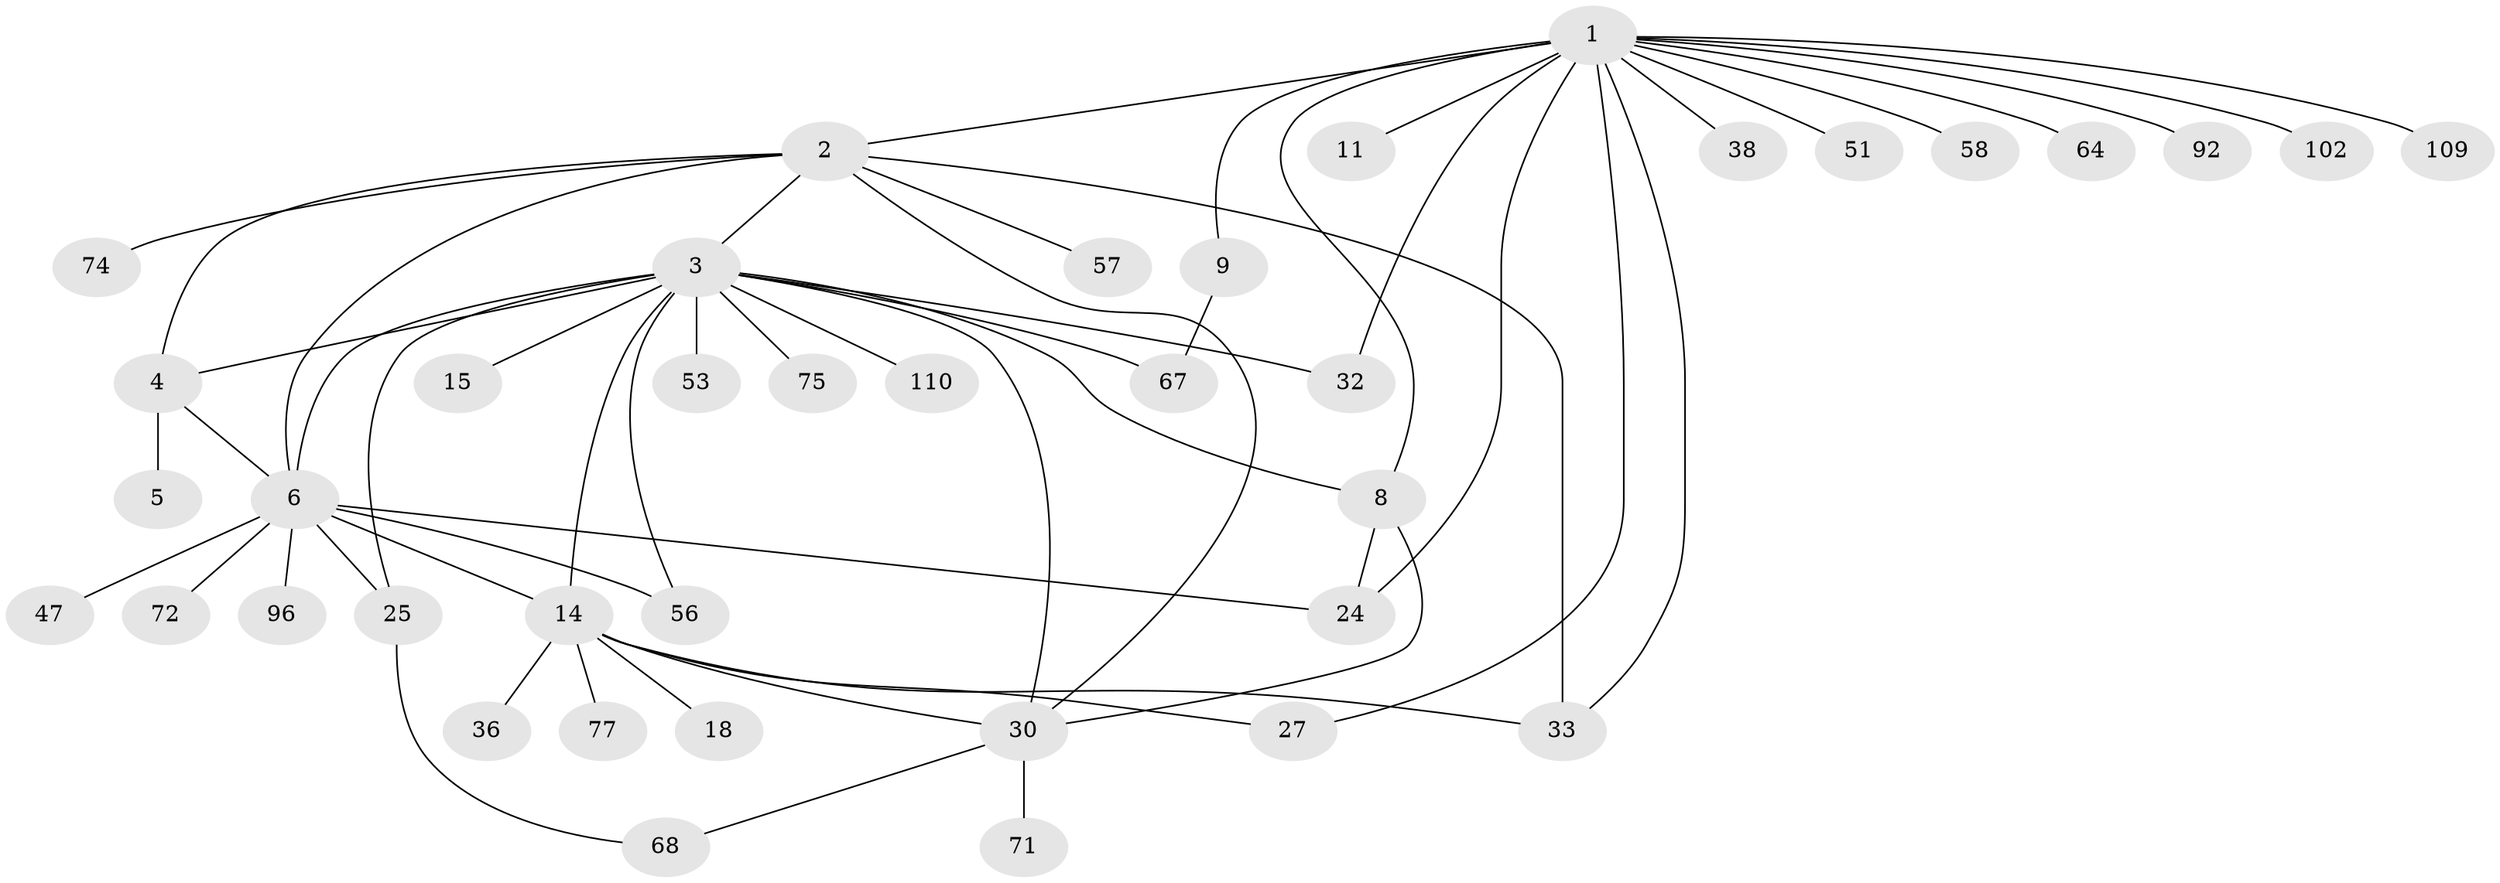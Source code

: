 // original degree distribution, {17: 0.007633587786259542, 8: 0.015267175572519083, 12: 0.007633587786259542, 5: 0.03816793893129771, 2: 0.2366412213740458, 9: 0.015267175572519083, 7: 0.03816793893129771, 3: 0.0916030534351145, 4: 0.022900763358778626, 1: 0.5114503816793893, 6: 0.015267175572519083}
// Generated by graph-tools (version 1.1) at 2025/18/03/04/25 18:18:02]
// undirected, 39 vertices, 56 edges
graph export_dot {
graph [start="1"]
  node [color=gray90,style=filled];
  1;
  2;
  3 [super="+7+63+21+62"];
  4 [super="+12+45"];
  5 [super="+117"];
  6 [super="+20+104+81+13+22"];
  8 [super="+19+85+70+16"];
  9 [super="+41+29"];
  11;
  14 [super="+17+111+52"];
  15 [super="+26+65"];
  18;
  24 [super="+37+105+131+69+44+50"];
  25 [super="+31+122+91+49"];
  27;
  30 [super="+86+127+124+40+80+46"];
  32 [super="+39+125"];
  33 [super="+116+130+35+42"];
  36;
  38;
  47;
  51;
  53 [super="+126"];
  56;
  57;
  58 [super="+114+98"];
  64;
  67 [super="+129+115"];
  68 [super="+100+128"];
  71;
  72;
  74;
  75;
  77;
  92;
  96;
  102;
  109;
  110;
  1 -- 2;
  1 -- 8;
  1 -- 9;
  1 -- 11;
  1 -- 24 [weight=2];
  1 -- 27;
  1 -- 32 [weight=2];
  1 -- 33;
  1 -- 38;
  1 -- 51;
  1 -- 58;
  1 -- 64;
  1 -- 92;
  1 -- 102;
  1 -- 109;
  2 -- 3;
  2 -- 4;
  2 -- 30;
  2 -- 57;
  2 -- 74;
  2 -- 33;
  2 -- 6;
  3 -- 6;
  3 -- 15 [weight=2];
  3 -- 53;
  3 -- 56;
  3 -- 75;
  3 -- 110;
  3 -- 30;
  3 -- 32;
  3 -- 4;
  3 -- 67;
  3 -- 8;
  3 -- 25;
  3 -- 14;
  4 -- 5;
  4 -- 6;
  6 -- 14;
  6 -- 72;
  6 -- 96;
  6 -- 56;
  6 -- 25 [weight=2];
  6 -- 24 [weight=3];
  6 -- 47;
  8 -- 30;
  8 -- 24;
  9 -- 67;
  14 -- 77;
  14 -- 30;
  14 -- 18;
  14 -- 27;
  14 -- 36;
  14 -- 33;
  25 -- 68;
  30 -- 68;
  30 -- 71;
}
